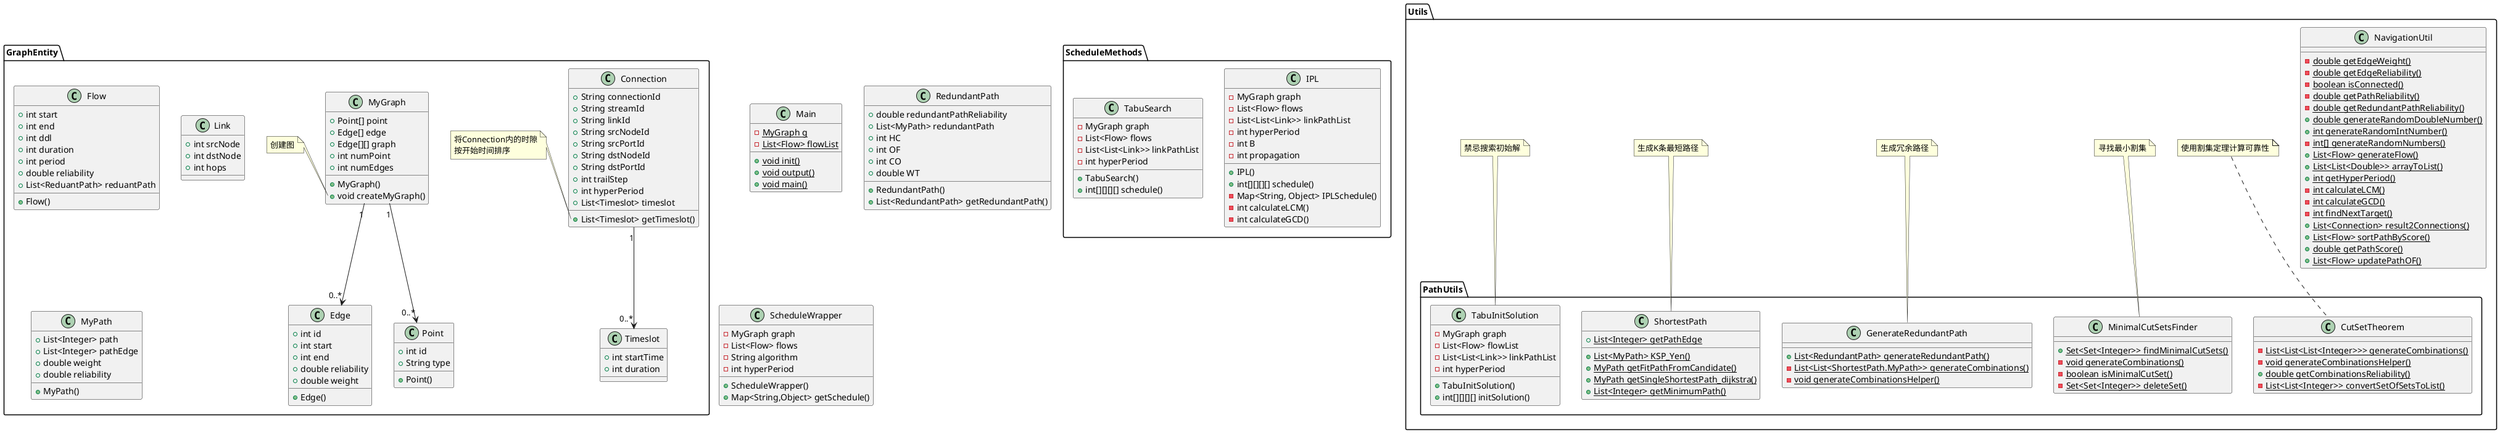 @startuml class

package "GraphEntity" {
    class Connection{
        +String connectionId
        +String streamId
        +String linkId
        +String srcNodeId
        +String srcPortId
        +String dstNodeId
        +String dstPortId
        +int trailStep
        +int hyperPeriod
        +List<Timeslot> timeslot

        +List<Timeslot> getTimeslot()

    }
    note left of Connection::getTimeslot
        将Connection内的时隙
        按开始时间排序
    end note

    class Edge{
        +int id
        +int start
        +int end
        +double reliability
        +double weight
        +Edge()
    }

    class Flow{
        +int start
        +int end
        +int ddl
        +int duration
        +int period
        +double reliability
        +List<ReduantPath> reduantPath
        +Flow()
    }

    class MyGraph{
        +Point[] point
        +Edge[] edge
        +Edge[][] graph
        +int numPoint
        +int numEdges
        +MyGraph()
        +void createMyGraph()
    }
    note left of MyGraph::createMyGraph
        创建图
    end note

    class Point{
        +int id
        +String type
        +Point()
    }

    class Timeslot{
        +int startTime
        +int duration
    }

    class Link{
        +int srcNode
        +int dstNode
        +int hops
    }

    class MyPath{
        +List<Integer> path
        +List<Integer> pathEdge
        +double weight
        +double reliability
        +MyPath()
    }
}

Connection "1" --> "0..*" Timeslot
MyGraph "1" --> "0..*" Point
MyGraph "1" --> "0..*" Edge

package "ScheduleMethods"{
    class IPL{
        -MyGraph graph
        -List<Flow> flows
        -List<List<Link>> linkPathList
        -int hyperPeriod
        -int B
        -int propagation
        +IPL()
        +int[][][][] schedule()
        -Map<String, Object> IPLSchedule()
        -int calculateLCM()
        -int calculateGCD()
    }

    class TabuSearch{
        -MyGraph graph
        -List<Flow> flows
        -List<List<Link>> linkPathList
        -int hyperPeriod
        +TabuSearch()
        +int[][][][] schedule()
    }
}

package "Utils"{
    package "PathUtils"{
        class CutSetTheorem{
            -{static} List<List<List<Integer>>> generateCombinations()
            -{static} void generateCombinationsHelper()
            +{static} double getCombinationsReliability()
            -{static} List<List<Integer>> convertSetOfSetsToList()
        }
        class MinimalCutSetsFinder{
            +{static} Set<Set<Integer>> findMinimalCutSets()
            -{static} void generateCombinations()
            -{static} boolean isMinimalCutSet()
            -{static} Set<Set<Integer>> deleteSet()
        }
        class GenerateRedundantPath{
            +{static} List<RedundantPath> generateRedundantPath()
            -{static} List<List<ShortestPath.MyPath>> generateCombinations()
            -{static} void generateCombinationsHelper()
        }
        class ShortestPath{
            +{static} List<MyPath> KSP_Yen()
            +{static} MyPath getFitPathFromCandidate()
            +{static} MyPath getSingleShortestPath_dijkstra()
            +{static} List<Integer> getMinimumPath()
            +{static} List<Integer> getPathEdge
        }
        class TabuInitSolution{
            -MyGraph graph
            -List<Flow> flowList
            -List<List<Link>> linkPathList
            -int hyperPeriod
            +TabuInitSolution()
            +int[][][][] initSolution()
        }
    }
    class NavigationUtil {
        -{static} double getEdgeWeight()
        -{static} double getEdgeReliability()
        -{static} boolean isConnected()
        -{static} double getPathReliability()
        -{static} double getRedundantPathReliability()
        +{static} double generateRandomDoubleNumber()
        +{static} int generateRandomIntNumber()
        -{static} int[] generateRandomNumbers() 
        +{static} List<Flow> generateFlow()
        +{static} List<List<Double>> arrayToList()
        +{static} int getHyperPeriod()
        -{static} int calculateLCM()
        -{static} int calculateGCD()
        -{static} int findNextTarget()
        +{static} List<Connection> result2Connections()
        +{static} List<Flow> sortPathByScore() 
        +{static} double getPathScore()
        +{static} List<Flow> updatePathOF()
    }
    note top of CutSetTheorem
        使用割集定理计算可靠性
    end note
    note top of MinimalCutSetsFinder
        寻找最小割集
    end note
    note top of GenerateRedundantPath
        生成冗余路径
    end note
    note top of ShortestPath
        生成K条最短路径
    end note
    note top of TabuInitSolution
        禁忌搜索初始解
    end note
}
class Main{
    -{static} MyGraph g
    -{static} List<Flow> flowList
    +{static} void init()
    +{static} void output()
    +{static} void main()
}
class RedundantPath{
    +double redundantPathReliability
    +List<MyPath> redundantPath
    +int HC
    +int OF
    +int CO
    +double WT
    +RedundantPath()
    +List<RedundantPath> getRedundantPath()
}
class ScheduleWrapper{
    -MyGraph graph
    -List<Flow> flows
    -String algorithm
    -int hyperPeriod
    +ScheduleWrapper()
    +Map<String,Object> getSchedule()
}